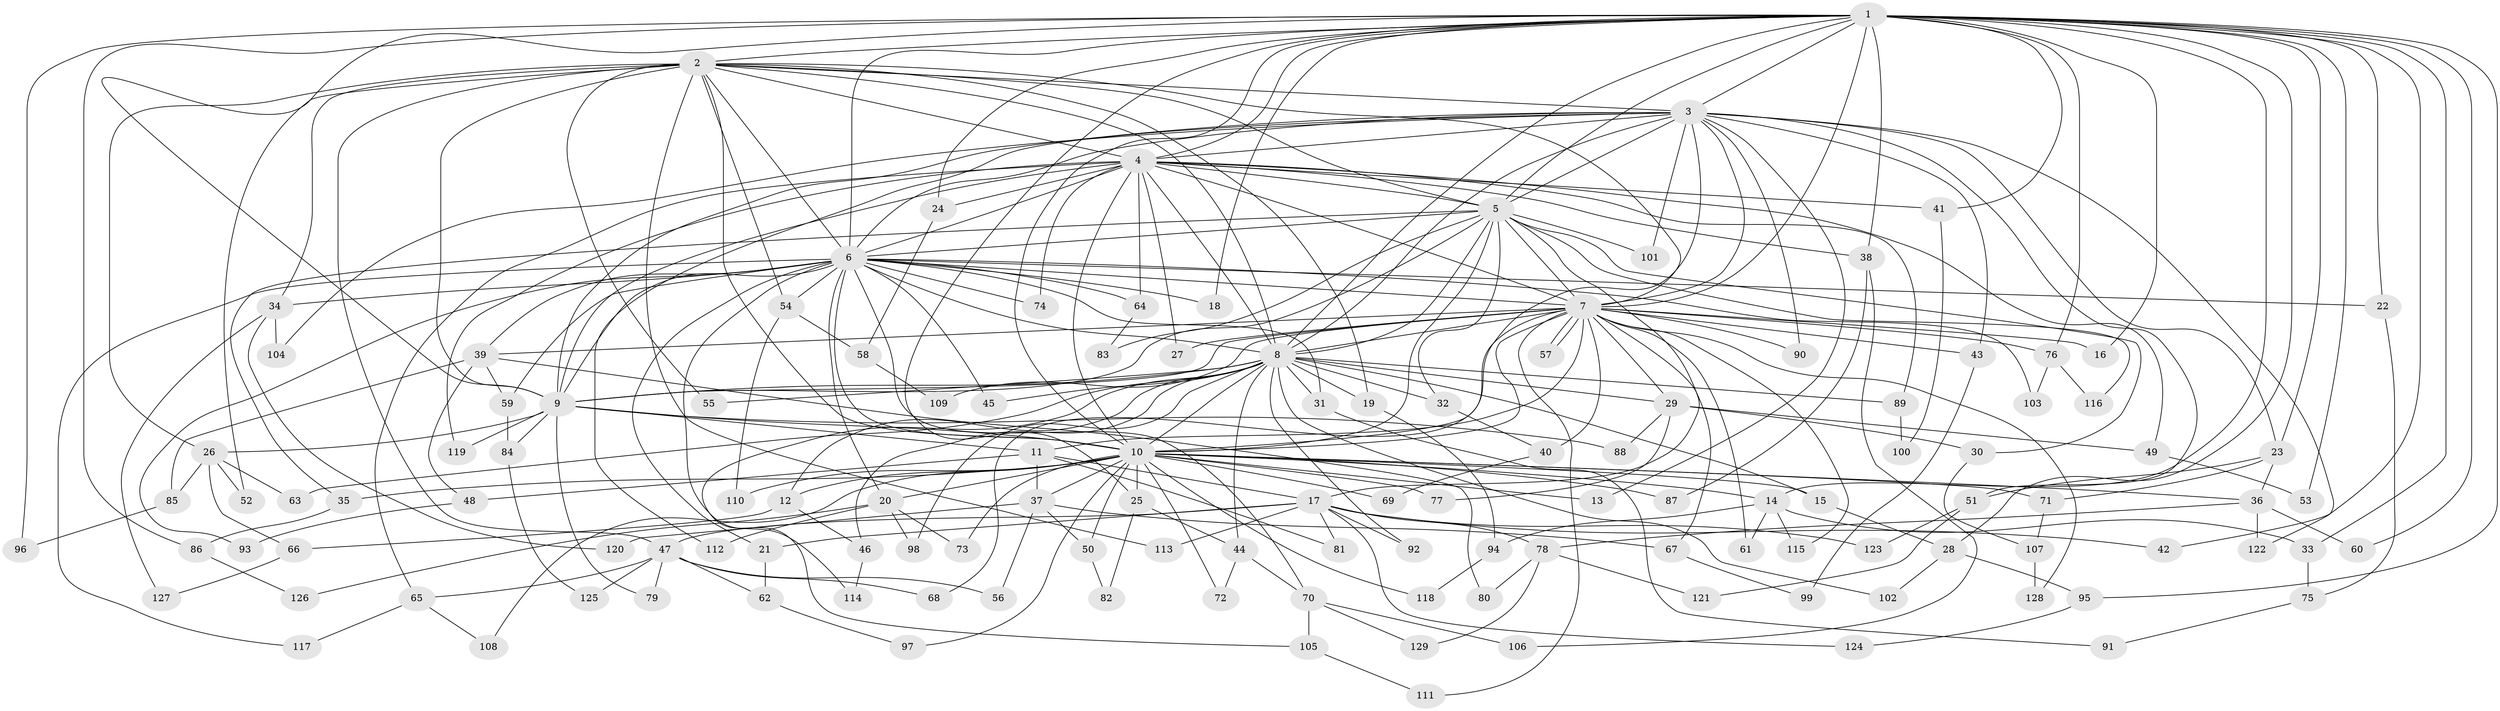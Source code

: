 // coarse degree distribution, {24: 0.015625, 32: 0.015625, 14: 0.03125, 18: 0.015625, 22: 0.03125, 25: 0.015625, 13: 0.015625, 5: 0.015625, 3: 0.265625, 2: 0.359375, 6: 0.03125, 16: 0.015625, 4: 0.109375, 7: 0.046875, 1: 0.015625}
// Generated by graph-tools (version 1.1) at 2025/54/03/05/25 16:54:47]
// undirected, 129 vertices, 283 edges
graph export_dot {
graph [start="1"]
  node [color=gray90,style=filled];
  1;
  2;
  3;
  4;
  5;
  6;
  7;
  8;
  9;
  10;
  11;
  12;
  13;
  14;
  15;
  16;
  17;
  18;
  19;
  20;
  21;
  22;
  23;
  24;
  25;
  26;
  27;
  28;
  29;
  30;
  31;
  32;
  33;
  34;
  35;
  36;
  37;
  38;
  39;
  40;
  41;
  42;
  43;
  44;
  45;
  46;
  47;
  48;
  49;
  50;
  51;
  52;
  53;
  54;
  55;
  56;
  57;
  58;
  59;
  60;
  61;
  62;
  63;
  64;
  65;
  66;
  67;
  68;
  69;
  70;
  71;
  72;
  73;
  74;
  75;
  76;
  77;
  78;
  79;
  80;
  81;
  82;
  83;
  84;
  85;
  86;
  87;
  88;
  89;
  90;
  91;
  92;
  93;
  94;
  95;
  96;
  97;
  98;
  99;
  100;
  101;
  102;
  103;
  104;
  105;
  106;
  107;
  108;
  109;
  110;
  111;
  112;
  113;
  114;
  115;
  116;
  117;
  118;
  119;
  120;
  121;
  122;
  123;
  124;
  125;
  126;
  127;
  128;
  129;
  1 -- 2;
  1 -- 3;
  1 -- 4;
  1 -- 5;
  1 -- 6;
  1 -- 7;
  1 -- 8;
  1 -- 9;
  1 -- 10;
  1 -- 14;
  1 -- 16;
  1 -- 18;
  1 -- 22;
  1 -- 23;
  1 -- 24;
  1 -- 25;
  1 -- 28;
  1 -- 33;
  1 -- 38;
  1 -- 41;
  1 -- 42;
  1 -- 53;
  1 -- 60;
  1 -- 76;
  1 -- 86;
  1 -- 95;
  1 -- 96;
  2 -- 3;
  2 -- 4;
  2 -- 5;
  2 -- 6;
  2 -- 7;
  2 -- 8;
  2 -- 9;
  2 -- 10;
  2 -- 19;
  2 -- 26;
  2 -- 34;
  2 -- 47;
  2 -- 52;
  2 -- 54;
  2 -- 55;
  2 -- 113;
  3 -- 4;
  3 -- 5;
  3 -- 6;
  3 -- 7;
  3 -- 8;
  3 -- 9;
  3 -- 10;
  3 -- 13;
  3 -- 23;
  3 -- 43;
  3 -- 51;
  3 -- 90;
  3 -- 101;
  3 -- 104;
  3 -- 112;
  3 -- 122;
  4 -- 5;
  4 -- 6;
  4 -- 7;
  4 -- 8;
  4 -- 9;
  4 -- 10;
  4 -- 24;
  4 -- 27;
  4 -- 38;
  4 -- 41;
  4 -- 49;
  4 -- 64;
  4 -- 65;
  4 -- 74;
  4 -- 89;
  4 -- 119;
  5 -- 6;
  5 -- 7;
  5 -- 8;
  5 -- 9;
  5 -- 10;
  5 -- 17;
  5 -- 30;
  5 -- 32;
  5 -- 35;
  5 -- 83;
  5 -- 101;
  5 -- 116;
  6 -- 7;
  6 -- 8;
  6 -- 9;
  6 -- 10;
  6 -- 18;
  6 -- 20;
  6 -- 21;
  6 -- 22;
  6 -- 31;
  6 -- 34;
  6 -- 39;
  6 -- 45;
  6 -- 54;
  6 -- 59;
  6 -- 64;
  6 -- 70;
  6 -- 74;
  6 -- 93;
  6 -- 103;
  6 -- 114;
  6 -- 117;
  7 -- 8;
  7 -- 9;
  7 -- 10;
  7 -- 11;
  7 -- 16;
  7 -- 27;
  7 -- 29;
  7 -- 39;
  7 -- 40;
  7 -- 43;
  7 -- 57;
  7 -- 57;
  7 -- 61;
  7 -- 67;
  7 -- 68;
  7 -- 76;
  7 -- 90;
  7 -- 109;
  7 -- 111;
  7 -- 115;
  7 -- 128;
  8 -- 9;
  8 -- 10;
  8 -- 12;
  8 -- 15;
  8 -- 19;
  8 -- 29;
  8 -- 31;
  8 -- 32;
  8 -- 44;
  8 -- 45;
  8 -- 46;
  8 -- 55;
  8 -- 63;
  8 -- 89;
  8 -- 92;
  8 -- 98;
  8 -- 102;
  8 -- 105;
  9 -- 10;
  9 -- 11;
  9 -- 26;
  9 -- 79;
  9 -- 84;
  9 -- 88;
  9 -- 119;
  10 -- 12;
  10 -- 13;
  10 -- 14;
  10 -- 15;
  10 -- 20;
  10 -- 25;
  10 -- 35;
  10 -- 36;
  10 -- 37;
  10 -- 50;
  10 -- 69;
  10 -- 71;
  10 -- 72;
  10 -- 73;
  10 -- 77;
  10 -- 87;
  10 -- 97;
  10 -- 108;
  10 -- 110;
  10 -- 118;
  11 -- 17;
  11 -- 37;
  11 -- 48;
  11 -- 81;
  12 -- 46;
  12 -- 66;
  14 -- 33;
  14 -- 61;
  14 -- 94;
  14 -- 115;
  15 -- 28;
  17 -- 21;
  17 -- 42;
  17 -- 47;
  17 -- 78;
  17 -- 81;
  17 -- 92;
  17 -- 113;
  17 -- 123;
  17 -- 124;
  19 -- 94;
  20 -- 73;
  20 -- 98;
  20 -- 112;
  20 -- 126;
  21 -- 62;
  22 -- 75;
  23 -- 36;
  23 -- 51;
  23 -- 71;
  24 -- 58;
  25 -- 44;
  25 -- 82;
  26 -- 52;
  26 -- 63;
  26 -- 66;
  26 -- 85;
  28 -- 95;
  28 -- 102;
  29 -- 30;
  29 -- 49;
  29 -- 77;
  29 -- 88;
  30 -- 107;
  31 -- 91;
  32 -- 40;
  33 -- 75;
  34 -- 104;
  34 -- 120;
  34 -- 127;
  35 -- 86;
  36 -- 60;
  36 -- 78;
  36 -- 122;
  37 -- 50;
  37 -- 56;
  37 -- 67;
  37 -- 120;
  38 -- 87;
  38 -- 106;
  39 -- 48;
  39 -- 59;
  39 -- 80;
  39 -- 85;
  40 -- 69;
  41 -- 100;
  43 -- 99;
  44 -- 70;
  44 -- 72;
  46 -- 114;
  47 -- 56;
  47 -- 62;
  47 -- 65;
  47 -- 68;
  47 -- 79;
  47 -- 125;
  48 -- 93;
  49 -- 53;
  50 -- 82;
  51 -- 121;
  51 -- 123;
  54 -- 58;
  54 -- 110;
  58 -- 109;
  59 -- 84;
  62 -- 97;
  64 -- 83;
  65 -- 108;
  65 -- 117;
  66 -- 127;
  67 -- 99;
  70 -- 105;
  70 -- 106;
  70 -- 129;
  71 -- 107;
  75 -- 91;
  76 -- 103;
  76 -- 116;
  78 -- 80;
  78 -- 121;
  78 -- 129;
  84 -- 125;
  85 -- 96;
  86 -- 126;
  89 -- 100;
  94 -- 118;
  95 -- 124;
  105 -- 111;
  107 -- 128;
}
